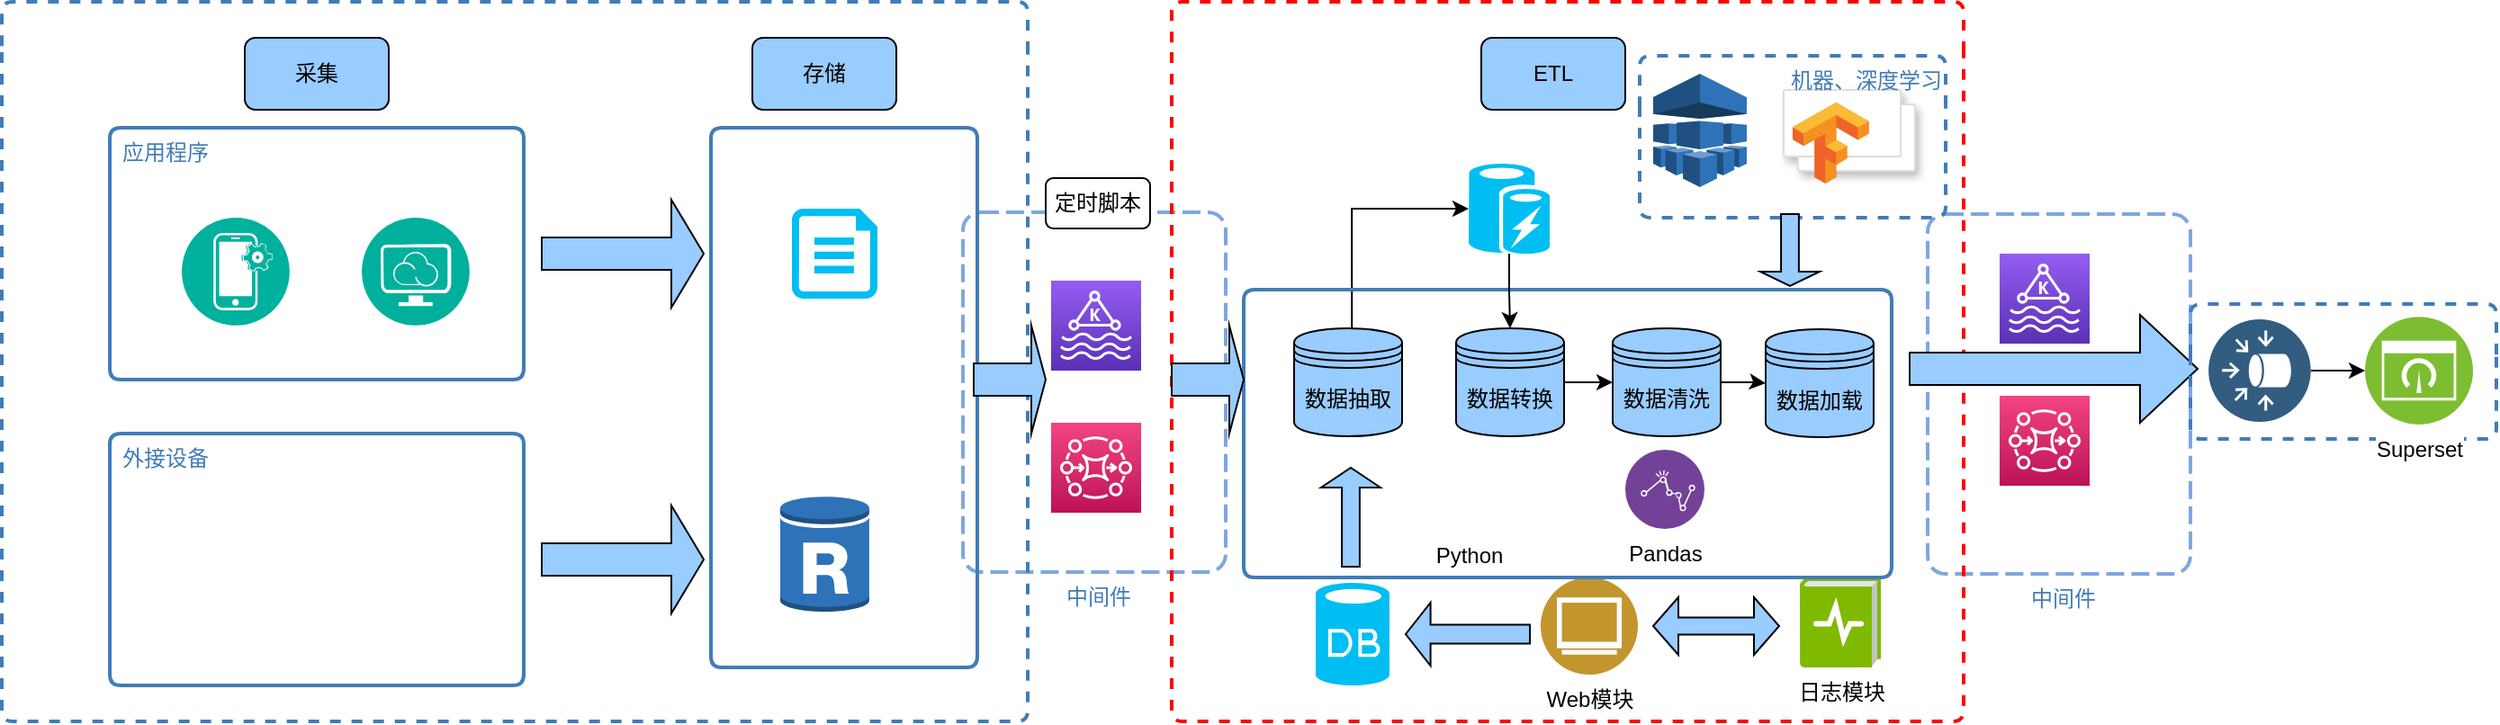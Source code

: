 <mxfile version="10.6.2" type="github"><diagram id="2f404044-711c-603c-8f00-f6bb4c023d3c" name="Page-1"><mxGraphModel dx="1609" dy="875" grid="1" gridSize="10" guides="1" tooltips="1" connect="1" arrows="1" fold="1" page="1" pageScale="1" pageWidth="1169" pageHeight="827" background="#ffffff" math="0" shadow="0"><root><mxCell id="0"/><mxCell id="1" parent="0"/><mxCell id="7HiGvnFMaJyMcb7WEFgA-316" value="中间件" style="rounded=1;whiteSpace=wrap;html=1;absoluteArcSize=1;arcSize=20;strokeColor=#7EA6E0;fillColor=none;fontColor=#417CB9;verticalAlign=top;align=center;spacingLeft=5;dashed=1;dashPattern=5 2;labelPosition=center;verticalLabelPosition=bottom;strokeWidth=2;" parent="1" vertex="1"><mxGeometry x="1120" y="158" width="146" height="200" as="geometry"/></mxCell><mxCell id="7HiGvnFMaJyMcb7WEFgA-274" value="中间件" style="rounded=1;whiteSpace=wrap;html=1;absoluteArcSize=1;arcSize=20;strokeColor=#7EA6E0;fillColor=none;fontColor=#417CB9;verticalAlign=top;align=center;spacingLeft=5;dashed=1;dashPattern=5 2;labelPosition=center;verticalLabelPosition=bottom;strokeWidth=2;" parent="1" vertex="1"><mxGeometry x="584" y="157" width="146" height="200" as="geometry"/></mxCell><mxCell id="7HiGvnFMaJyMcb7WEFgA-241" value="" style="swimlane;fontStyle=0;horizontal=1;collapsible=0;startSize=28;swimlaneLine=0;swimlaneFillColor=none;fillColor=none;rounded=1;whiteSpace=wrap;html=1;absoluteArcSize=1;arcSize=12;strokeColor=#417CB9;fillColor=none;fontColor=#417CB9;verticalAlign=top;align=left;spacingLeft=5;dashed=1;strokeWidth=2;" parent="1" vertex="1"><mxGeometry x="50" y="40" width="570" height="400" as="geometry"/></mxCell><mxCell id="7HiGvnFMaJyMcb7WEFgA-242" value="应用程序" style="swimlane;fontStyle=0;horizontal=1;collapsible=0;startSize=28;swimlaneLine=0;swimlaneFillColor=none;fillColor=none;rounded=1;whiteSpace=wrap;html=1;absoluteArcSize=1;arcSize=12;strokeColor=#417CB9;fontColor=#417CB9;verticalAlign=top;align=left;spacingLeft=5;dashed=0;strokeWidth=2;" parent="7HiGvnFMaJyMcb7WEFgA-241" vertex="1"><mxGeometry x="60" y="70" width="230" height="140" as="geometry"/></mxCell><mxCell id="7HiGvnFMaJyMcb7WEFgA-243" value="" style="aspect=fixed;perimeter=ellipsePerimeter;html=1;align=center;shadow=0;dashed=0;image;image=img/lib/ibm/management/device_management.svg;" parent="7HiGvnFMaJyMcb7WEFgA-242" vertex="1"><mxGeometry x="40" y="50" width="60" height="60" as="geometry"/></mxCell><mxCell id="7HiGvnFMaJyMcb7WEFgA-244" value="" style="aspect=fixed;perimeter=ellipsePerimeter;html=1;align=center;shadow=0;dashed=0;image;image=img/lib/ibm/management/provider_cloud_portal_service.svg;" parent="7HiGvnFMaJyMcb7WEFgA-242" vertex="1"><mxGeometry x="140" y="50" width="60" height="60" as="geometry"/></mxCell><mxCell id="7HiGvnFMaJyMcb7WEFgA-245" value="采集" style="rounded=1;whiteSpace=wrap;html=1;strokeColor=#000000;fillColor=#99CCFF;" parent="7HiGvnFMaJyMcb7WEFgA-241" vertex="1"><mxGeometry x="135" y="20" width="80" height="40" as="geometry"/></mxCell><mxCell id="7HiGvnFMaJyMcb7WEFgA-252" value="外接设备" style="swimlane;fontStyle=0;horizontal=1;collapsible=0;startSize=28;swimlaneLine=0;swimlaneFillColor=none;fillColor=none;rounded=1;whiteSpace=wrap;html=1;absoluteArcSize=1;arcSize=12;strokeColor=#417CB9;fontColor=#417CB9;verticalAlign=top;align=left;spacingLeft=5;dashed=0;strokeWidth=2;" parent="7HiGvnFMaJyMcb7WEFgA-241" vertex="1"><mxGeometry x="60" y="240" width="230" height="140" as="geometry"/></mxCell><mxCell id="7HiGvnFMaJyMcb7WEFgA-250" value="" style="shape=image;html=1;verticalAlign=top;verticalLabelPosition=bottom;labelBackgroundColor=#ffffff;imageAspect=0;aspect=fixed;image=https://cdn0.iconfinder.com/data/icons/interior-and-decor-vol-1-1/512/10-128.png;strokeColor=#000000;fillColor=#99CCFF;" parent="7HiGvnFMaJyMcb7WEFgA-252" vertex="1"><mxGeometry x="30" y="37" width="73" height="73" as="geometry"/></mxCell><mxCell id="7HiGvnFMaJyMcb7WEFgA-251" value="" style="shape=image;html=1;verticalAlign=top;verticalLabelPosition=bottom;labelBackgroundColor=#ffffff;imageAspect=0;aspect=fixed;image=https://cdn4.iconfinder.com/data/icons/healthy-life-line-live-long-and-prosper/512/Weight_control-128.png;strokeColor=#000000;fillColor=#99CCFF;" parent="7HiGvnFMaJyMcb7WEFgA-252" vertex="1"><mxGeometry x="130" y="29.5" width="81" height="81" as="geometry"/></mxCell><mxCell id="7HiGvnFMaJyMcb7WEFgA-255" value="存储" style="rounded=1;whiteSpace=wrap;html=1;strokeColor=#000000;fillColor=#99CCFF;" parent="7HiGvnFMaJyMcb7WEFgA-241" vertex="1"><mxGeometry x="417" y="20" width="80" height="40" as="geometry"/></mxCell><mxCell id="7HiGvnFMaJyMcb7WEFgA-256" value="" style="swimlane;fontStyle=0;horizontal=1;collapsible=0;startSize=28;swimlaneLine=0;swimlaneFillColor=none;fillColor=none;rounded=1;whiteSpace=wrap;html=1;absoluteArcSize=1;arcSize=12;strokeColor=#417CB9;fontColor=#417CB9;verticalAlign=top;align=left;spacingLeft=5;dashed=0;strokeWidth=2;" parent="7HiGvnFMaJyMcb7WEFgA-241" vertex="1"><mxGeometry x="394" y="70" width="148" height="300" as="geometry"/></mxCell><mxCell id="7HiGvnFMaJyMcb7WEFgA-259" value="" style="verticalLabelPosition=bottom;html=1;verticalAlign=top;align=center;strokeColor=none;fillColor=#00BEF2;shape=mxgraph.azure.cloud_services_configuration_file;" parent="7HiGvnFMaJyMcb7WEFgA-256" vertex="1"><mxGeometry x="45" y="45" width="47.5" height="50" as="geometry"/></mxCell><mxCell id="7HiGvnFMaJyMcb7WEFgA-268" value="" style="outlineConnect=0;dashed=0;verticalLabelPosition=bottom;verticalAlign=top;align=center;html=1;shape=mxgraph.aws3.rds_db_instance_read_replica;fillColor=#2E73B8;gradientColor=none;strokeColor=#000000;" parent="7HiGvnFMaJyMcb7WEFgA-256" vertex="1"><mxGeometry x="38.5" y="204" width="49.5" height="66" as="geometry"/></mxCell><mxCell id="7HiGvnFMaJyMcb7WEFgA-266" value="" style="shape=singleArrow;whiteSpace=wrap;html=1;strokeColor=#000000;fillColor=#99CCFF;" parent="7HiGvnFMaJyMcb7WEFgA-241" vertex="1"><mxGeometry x="300" y="110" width="90" height="60" as="geometry"/></mxCell><mxCell id="7HiGvnFMaJyMcb7WEFgA-267" value="" style="shape=singleArrow;whiteSpace=wrap;html=1;strokeColor=#000000;fillColor=#99CCFF;" parent="7HiGvnFMaJyMcb7WEFgA-241" vertex="1"><mxGeometry x="300" y="280" width="90" height="60" as="geometry"/></mxCell><mxCell id="7HiGvnFMaJyMcb7WEFgA-270" value="" style="swimlane;fontStyle=0;horizontal=1;collapsible=0;startSize=28;swimlaneLine=0;swimlaneFillColor=none;fillColor=none;rounded=1;whiteSpace=wrap;html=1;absoluteArcSize=1;arcSize=12;strokeColor=#FF0000;fillColor=none;fontColor=#417CB9;verticalAlign=top;align=left;spacingLeft=5;dashed=1;strokeWidth=2;" parent="1" vertex="1"><mxGeometry x="700" y="40" width="440" height="400" as="geometry"/></mxCell><mxCell id="7HiGvnFMaJyMcb7WEFgA-271" value="ETL" style="rounded=1;whiteSpace=wrap;html=1;strokeColor=#000000;fillColor=#99CCFF;" parent="7HiGvnFMaJyMcb7WEFgA-270" vertex="1"><mxGeometry x="172" y="20" width="80" height="40" as="geometry"/></mxCell><mxCell id="7HiGvnFMaJyMcb7WEFgA-277" value="Web模块" style="aspect=fixed;perimeter=ellipsePerimeter;html=1;align=center;shadow=0;dashed=0;image;image=img/lib/ibm/users/browser.svg;strokeColor=#FF0000;fillColor=#99CCFF;" parent="7HiGvnFMaJyMcb7WEFgA-270" vertex="1"><mxGeometry x="205" y="320" width="54" height="54" as="geometry"/></mxCell><mxCell id="7HiGvnFMaJyMcb7WEFgA-278" value="日志模块" style="aspect=fixed;html=1;perimeter=none;align=center;shadow=0;dashed=0;image;fontSize=12;image=img/lib/mscae/LogDiagnostics.svg;strokeColor=#FF0000;fillColor=#99CCFF;" parent="7HiGvnFMaJyMcb7WEFgA-270" vertex="1"><mxGeometry x="349" y="320" width="45" height="50" as="geometry"/></mxCell><mxCell id="7HiGvnFMaJyMcb7WEFgA-279" value="" style="shape=doubleArrow;whiteSpace=wrap;html=1;strokeColor=#000000;fillColor=#99CCFF;" parent="7HiGvnFMaJyMcb7WEFgA-270" vertex="1"><mxGeometry x="267.5" y="331" width="70" height="32" as="geometry"/></mxCell><mxCell id="7HiGvnFMaJyMcb7WEFgA-280" value="" style="verticalLabelPosition=bottom;html=1;verticalAlign=top;align=center;strokeColor=none;fillColor=#00BEF2;shape=mxgraph.azure.database;" parent="7HiGvnFMaJyMcb7WEFgA-270" vertex="1"><mxGeometry x="80" y="323" width="41" height="57" as="geometry"/></mxCell><mxCell id="7HiGvnFMaJyMcb7WEFgA-299" style="edgeStyle=orthogonalEdgeStyle;rounded=0;orthogonalLoop=1;jettySize=auto;html=1;entryX=0;entryY=0.5;entryDx=0;entryDy=0;entryPerimeter=0;exitX=0.167;exitY=0.2;exitDx=0;exitDy=0;exitPerimeter=0;" parent="7HiGvnFMaJyMcb7WEFgA-270" source="7HiGvnFMaJyMcb7WEFgA-289" target="7HiGvnFMaJyMcb7WEFgA-297" edge="1"><mxGeometry relative="1" as="geometry"><Array as="points"><mxPoint x="100" y="115"/></Array></mxGeometry></mxCell><mxCell id="7HiGvnFMaJyMcb7WEFgA-285" value="数据抽取" style="shape=datastore;whiteSpace=wrap;html=1;strokeColor=#000000;fillColor=#99CCFF;" parent="7HiGvnFMaJyMcb7WEFgA-270" vertex="1"><mxGeometry x="68" y="181.5" width="60" height="60" as="geometry"/></mxCell><mxCell id="7HiGvnFMaJyMcb7WEFgA-301" style="edgeStyle=orthogonalEdgeStyle;rounded=0;orthogonalLoop=1;jettySize=auto;html=1;entryX=0;entryY=0.5;entryDx=0;entryDy=0;" parent="7HiGvnFMaJyMcb7WEFgA-270" source="7HiGvnFMaJyMcb7WEFgA-286" target="7HiGvnFMaJyMcb7WEFgA-287" edge="1"><mxGeometry relative="1" as="geometry"/></mxCell><mxCell id="7HiGvnFMaJyMcb7WEFgA-286" value="数据转换" style="shape=datastore;whiteSpace=wrap;html=1;strokeColor=#000000;fillColor=#99CCFF;" parent="7HiGvnFMaJyMcb7WEFgA-270" vertex="1"><mxGeometry x="158" y="181.5" width="60" height="60" as="geometry"/></mxCell><mxCell id="7HiGvnFMaJyMcb7WEFgA-302" style="edgeStyle=orthogonalEdgeStyle;rounded=0;orthogonalLoop=1;jettySize=auto;html=1;entryX=0;entryY=0.5;entryDx=0;entryDy=0;" parent="7HiGvnFMaJyMcb7WEFgA-270" source="7HiGvnFMaJyMcb7WEFgA-287" target="7HiGvnFMaJyMcb7WEFgA-288" edge="1"><mxGeometry relative="1" as="geometry"/></mxCell><mxCell id="7HiGvnFMaJyMcb7WEFgA-287" value="数据清洗" style="shape=datastore;whiteSpace=wrap;html=1;strokeColor=#000000;fillColor=#99CCFF;" parent="7HiGvnFMaJyMcb7WEFgA-270" vertex="1"><mxGeometry x="245" y="181.5" width="60" height="60" as="geometry"/></mxCell><mxCell id="7HiGvnFMaJyMcb7WEFgA-288" value="数据加载" style="shape=datastore;whiteSpace=wrap;html=1;strokeColor=#000000;fillColor=#99CCFF;" parent="7HiGvnFMaJyMcb7WEFgA-270" vertex="1"><mxGeometry x="330" y="182" width="60" height="60" as="geometry"/></mxCell><mxCell id="7HiGvnFMaJyMcb7WEFgA-289" value="" style="swimlane;fontStyle=0;horizontal=1;collapsible=0;startSize=28;swimlaneLine=0;swimlaneFillColor=none;fillColor=none;rounded=1;whiteSpace=wrap;html=1;absoluteArcSize=1;arcSize=12;strokeColor=#417CB9;fontColor=#417CB9;verticalAlign=top;align=left;spacingLeft=5;dashed=0;strokeWidth=2;" parent="7HiGvnFMaJyMcb7WEFgA-270" vertex="1"><mxGeometry x="40" y="160" width="360" height="160" as="geometry"/></mxCell><mxCell id="7HiGvnFMaJyMcb7WEFgA-304" value="Pandas" style="aspect=fixed;perimeter=ellipsePerimeter;html=1;align=center;shadow=0;dashed=0;image;image=img/lib/ibm/analytics/analytics.svg;strokeColor=#000000;fillColor=#99CCFF;" parent="7HiGvnFMaJyMcb7WEFgA-289" vertex="1"><mxGeometry x="212" y="89" width="44" height="44" as="geometry"/></mxCell><mxCell id="7HiGvnFMaJyMcb7WEFgA-303" value="Python" style="shape=image;html=1;verticalAlign=top;verticalLabelPosition=bottom;labelBackgroundColor=#ffffff;imageAspect=0;aspect=fixed;image=https://cdn4.iconfinder.com/data/icons/logos-and-brands/512/267_Python_logo-128.png;strokeColor=#000000;fillColor=#99CCFF;" parent="7HiGvnFMaJyMcb7WEFgA-289" vertex="1"><mxGeometry x="105" y="94.5" width="39" height="39" as="geometry"/></mxCell><mxCell id="7HiGvnFMaJyMcb7WEFgA-293" value="" style="shape=singleArrow;direction=west;whiteSpace=wrap;html=1;strokeColor=#000000;fillColor=#99CCFF;" parent="7HiGvnFMaJyMcb7WEFgA-270" vertex="1"><mxGeometry x="130" y="334" width="69" height="35" as="geometry"/></mxCell><mxCell id="7HiGvnFMaJyMcb7WEFgA-296" value="" style="shape=singleArrow;direction=north;whiteSpace=wrap;html=1;strokeColor=#000000;fillColor=#99CCFF;" parent="7HiGvnFMaJyMcb7WEFgA-270" vertex="1"><mxGeometry x="83" y="259" width="33" height="55" as="geometry"/></mxCell><mxCell id="7HiGvnFMaJyMcb7WEFgA-300" style="edgeStyle=orthogonalEdgeStyle;rounded=0;orthogonalLoop=1;jettySize=auto;html=1;" parent="7HiGvnFMaJyMcb7WEFgA-270" source="7HiGvnFMaJyMcb7WEFgA-297" target="7HiGvnFMaJyMcb7WEFgA-286" edge="1"><mxGeometry relative="1" as="geometry"/></mxCell><mxCell id="7HiGvnFMaJyMcb7WEFgA-297" value="" style="verticalLabelPosition=bottom;html=1;verticalAlign=top;align=center;strokeColor=none;fillColor=#00BEF2;shape=mxgraph.azure.azure_cache;" parent="7HiGvnFMaJyMcb7WEFgA-270" vertex="1"><mxGeometry x="165" y="90" width="45" height="50" as="geometry"/></mxCell><mxCell id="7HiGvnFMaJyMcb7WEFgA-305" value="" style="outlineConnect=0;dashed=0;verticalLabelPosition=bottom;verticalAlign=top;align=center;html=1;shape=mxgraph.aws3.machine_learning;fillColor=#2E73B8;gradientColor=none;strokeColor=#000000;" parent="7HiGvnFMaJyMcb7WEFgA-270" vertex="1"><mxGeometry x="267.5" y="40" width="52" height="63" as="geometry"/></mxCell><mxCell id="7HiGvnFMaJyMcb7WEFgA-306" value="" style="shape=mxgraph.gcp2.doubleRect;strokeColor=#dddddd;fillColor=#ffffff;shadow=1;strokeWidth=1;" parent="7HiGvnFMaJyMcb7WEFgA-270" vertex="1"><mxGeometry x="340" y="49" width="73" height="45" as="geometry"/></mxCell><mxCell id="7HiGvnFMaJyMcb7WEFgA-307" value="" style="dashed=0;connectable=0;html=1;fillColor=#5184F3;strokeColor=none;shape=mxgraph.gcp2.tensorflow_logo;part=1;labelPosition=right;verticalLabelPosition=middle;align=left;verticalAlign=middle;spacingLeft=5;fontColor=#999999;fontSize=12;" parent="7HiGvnFMaJyMcb7WEFgA-306" vertex="1"><mxGeometry width="42.3" height="45" relative="1" as="geometry"><mxPoint x="5" y="7" as="offset"/></mxGeometry></mxCell><mxCell id="7HiGvnFMaJyMcb7WEFgA-308" value="机器、深度学习" style="swimlane;fontStyle=0;horizontal=1;collapsible=0;startSize=28;swimlaneLine=0;swimlaneFillColor=none;fillColor=none;rounded=1;whiteSpace=wrap;html=1;absoluteArcSize=1;arcSize=12;strokeColor=#417CB9;fontColor=#417CB9;verticalAlign=top;align=right;spacingLeft=5;dashed=1;strokeWidth=2;" parent="7HiGvnFMaJyMcb7WEFgA-270" vertex="1"><mxGeometry x="260" y="30" width="170" height="90" as="geometry"/></mxCell><mxCell id="7HiGvnFMaJyMcb7WEFgA-272" value="" style="outlineConnect=0;fontColor=#232F3E;gradientColor=#945DF2;gradientDirection=north;fillColor=#5A30B5;strokeColor=#ffffff;dashed=0;verticalLabelPosition=bottom;verticalAlign=top;align=center;html=1;fontSize=12;fontStyle=0;aspect=fixed;shape=mxgraph.aws4.resourceIcon;resIcon=mxgraph.aws4.managed_streaming_for_kafka;" parent="1" vertex="1"><mxGeometry x="633" y="195" width="50" height="50" as="geometry"/></mxCell><mxCell id="7HiGvnFMaJyMcb7WEFgA-273" value="" style="outlineConnect=0;fontColor=#232F3E;gradientColor=#F34482;gradientDirection=north;fillColor=#BC1356;strokeColor=#ffffff;dashed=0;verticalLabelPosition=bottom;verticalAlign=top;align=center;html=1;fontSize=12;fontStyle=0;aspect=fixed;shape=mxgraph.aws4.resourceIcon;resIcon=mxgraph.aws4.mq;" parent="1" vertex="1"><mxGeometry x="633" y="274" width="50" height="50" as="geometry"/></mxCell><mxCell id="7HiGvnFMaJyMcb7WEFgA-275" value="" style="shape=singleArrow;whiteSpace=wrap;html=1;strokeColor=#000000;fillColor=#99CCFF;" parent="1" vertex="1"><mxGeometry x="590" y="220" width="40" height="60" as="geometry"/></mxCell><mxCell id="7HiGvnFMaJyMcb7WEFgA-276" value="" style="shape=singleArrow;whiteSpace=wrap;html=1;strokeColor=#000000;fillColor=#99CCFF;" parent="1" vertex="1"><mxGeometry x="700" y="220" width="40" height="60" as="geometry"/></mxCell><mxCell id="7HiGvnFMaJyMcb7WEFgA-309" value="" style="shape=singleArrow;direction=south;whiteSpace=wrap;html=1;strokeColor=#000000;fillColor=#99CCFF;" parent="1" vertex="1"><mxGeometry x="1027" y="158" width="33" height="40" as="geometry"/></mxCell><mxCell id="7HiGvnFMaJyMcb7WEFgA-310" value="" style="shape=singleArrow;whiteSpace=wrap;html=1;strokeColor=#000000;fillColor=#99CCFF;" parent="1" vertex="1"><mxGeometry x="1110" y="214" width="160" height="60" as="geometry"/></mxCell><mxCell id="7HiGvnFMaJyMcb7WEFgA-311" value="" style="swimlane;fontStyle=0;horizontal=1;collapsible=0;startSize=28;swimlaneLine=0;swimlaneFillColor=none;fillColor=none;rounded=1;whiteSpace=wrap;html=1;absoluteArcSize=1;arcSize=12;strokeColor=#417CB9;fontColor=#417CB9;verticalAlign=top;align=left;spacingLeft=5;dashed=1;strokeWidth=2;" parent="1" vertex="1"><mxGeometry x="1266" y="208" width="170" height="75" as="geometry"/></mxCell><mxCell id="7HiGvnFMaJyMcb7WEFgA-312" value="Superset" style="aspect=fixed;perimeter=ellipsePerimeter;html=1;align=center;shadow=0;dashed=0;image;image=img/lib/ibm/infrastructure/dashboard.svg;strokeColor=#000000;fillColor=#99CCFF;" parent="7HiGvnFMaJyMcb7WEFgA-311" vertex="1"><mxGeometry x="97" y="7" width="60" height="60" as="geometry"/></mxCell><mxCell id="7HiGvnFMaJyMcb7WEFgA-313" style="edgeStyle=orthogonalEdgeStyle;rounded=0;orthogonalLoop=1;jettySize=auto;html=1;entryX=0;entryY=0.5;entryDx=0;entryDy=0;" parent="7HiGvnFMaJyMcb7WEFgA-311" source="7HiGvnFMaJyMcb7WEFgA-284" target="7HiGvnFMaJyMcb7WEFgA-312" edge="1"><mxGeometry relative="1" as="geometry"/></mxCell><mxCell id="7HiGvnFMaJyMcb7WEFgA-284" value="" style="aspect=fixed;perimeter=ellipsePerimeter;html=1;align=center;shadow=0;dashed=0;image;image=img/lib/ibm/data/data_sources.svg;strokeColor=#000000;fillColor=#99CCFF;rotation=-90;" parent="7HiGvnFMaJyMcb7WEFgA-311" vertex="1"><mxGeometry x="10" y="8.5" width="57" height="57" as="geometry"/></mxCell><mxCell id="7HiGvnFMaJyMcb7WEFgA-317" value="" style="outlineConnect=0;fontColor=#232F3E;gradientColor=#945DF2;gradientDirection=north;fillColor=#5A30B5;strokeColor=#ffffff;dashed=0;verticalLabelPosition=bottom;verticalAlign=top;align=center;html=1;fontSize=12;fontStyle=0;aspect=fixed;shape=mxgraph.aws4.resourceIcon;resIcon=mxgraph.aws4.managed_streaming_for_kafka;" parent="1" vertex="1"><mxGeometry x="1160" y="180" width="50" height="50" as="geometry"/></mxCell><mxCell id="7HiGvnFMaJyMcb7WEFgA-318" value="" style="outlineConnect=0;fontColor=#232F3E;gradientColor=#F34482;gradientDirection=north;fillColor=#BC1356;strokeColor=#ffffff;dashed=0;verticalLabelPosition=bottom;verticalAlign=top;align=center;html=1;fontSize=12;fontStyle=0;aspect=fixed;shape=mxgraph.aws4.resourceIcon;resIcon=mxgraph.aws4.mq;" parent="1" vertex="1"><mxGeometry x="1160" y="259" width="50" height="50" as="geometry"/></mxCell><mxCell id="j9tPl6-f_gd8hrKGuTMj-1" value="定时脚本" style="rounded=1;whiteSpace=wrap;html=1;" vertex="1" parent="1"><mxGeometry x="630" y="138" width="58" height="28" as="geometry"/></mxCell></root></mxGraphModel></diagram></mxfile>